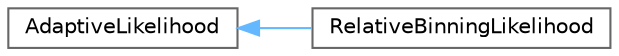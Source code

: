 digraph "Graphical Class Hierarchy"
{
 // LATEX_PDF_SIZE
  bgcolor="transparent";
  edge [fontname=Helvetica,fontsize=10,labelfontname=Helvetica,labelfontsize=10];
  node [fontname=Helvetica,fontsize=10,shape=box,height=0.2,width=0.4];
  rankdir="LR";
  Node0 [id="Node000000",label="AdaptiveLikelihood",height=0.2,width=0.4,color="grey40", fillcolor="white", style="filled",URL="$classAdaptiveLikelihood.html",tooltip=" "];
  Node0 -> Node1 [id="edge1_Node000000_Node000001",dir="back",color="steelblue1",style="solid",tooltip=" "];
  Node1 [id="Node000001",label="RelativeBinningLikelihood",height=0.2,width=0.4,color="grey40", fillcolor="white", style="filled",URL="$classRelativeBinningLikelihood.html",tooltip=" "];
}
